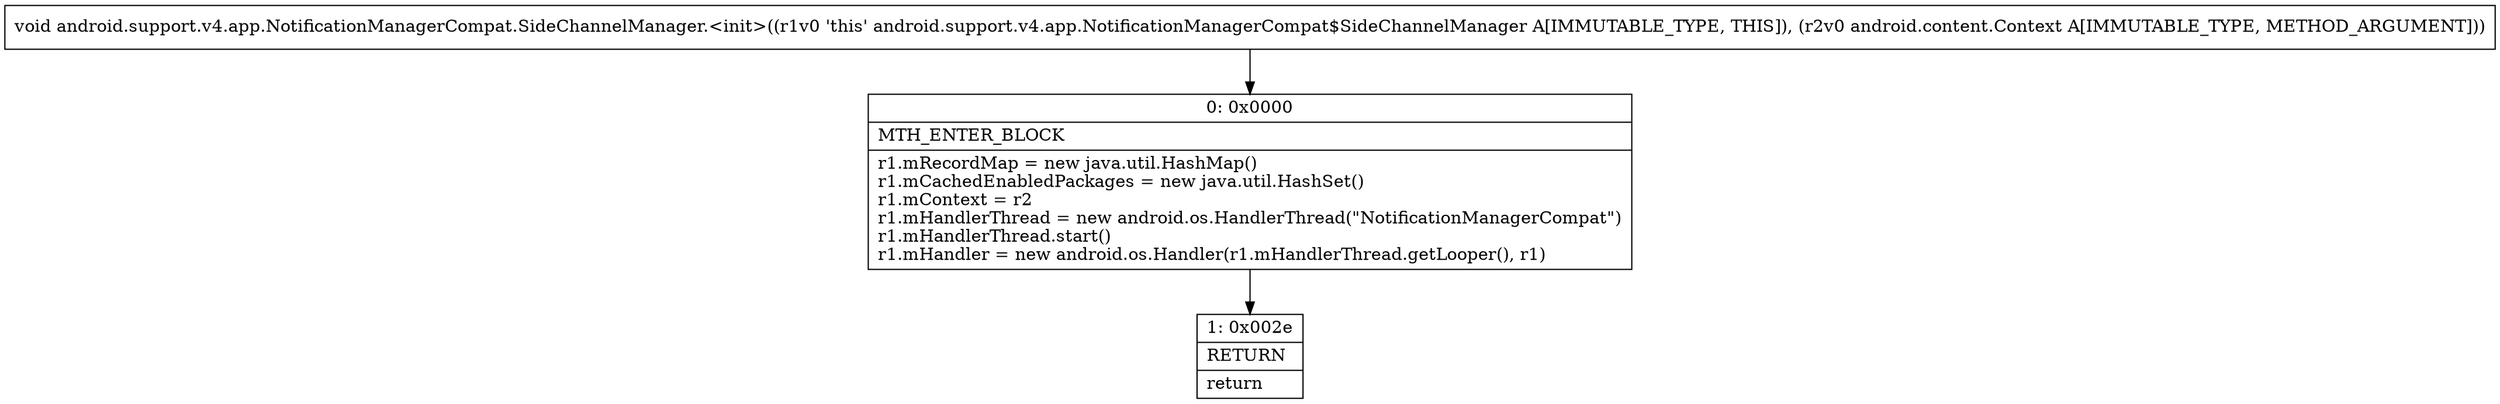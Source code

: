 digraph "CFG forandroid.support.v4.app.NotificationManagerCompat.SideChannelManager.\<init\>(Landroid\/content\/Context;)V" {
Node_0 [shape=record,label="{0\:\ 0x0000|MTH_ENTER_BLOCK\l|r1.mRecordMap = new java.util.HashMap()\lr1.mCachedEnabledPackages = new java.util.HashSet()\lr1.mContext = r2\lr1.mHandlerThread = new android.os.HandlerThread(\"NotificationManagerCompat\")\lr1.mHandlerThread.start()\lr1.mHandler = new android.os.Handler(r1.mHandlerThread.getLooper(), r1)\l}"];
Node_1 [shape=record,label="{1\:\ 0x002e|RETURN\l|return\l}"];
MethodNode[shape=record,label="{void android.support.v4.app.NotificationManagerCompat.SideChannelManager.\<init\>((r1v0 'this' android.support.v4.app.NotificationManagerCompat$SideChannelManager A[IMMUTABLE_TYPE, THIS]), (r2v0 android.content.Context A[IMMUTABLE_TYPE, METHOD_ARGUMENT])) }"];
MethodNode -> Node_0;
Node_0 -> Node_1;
}

